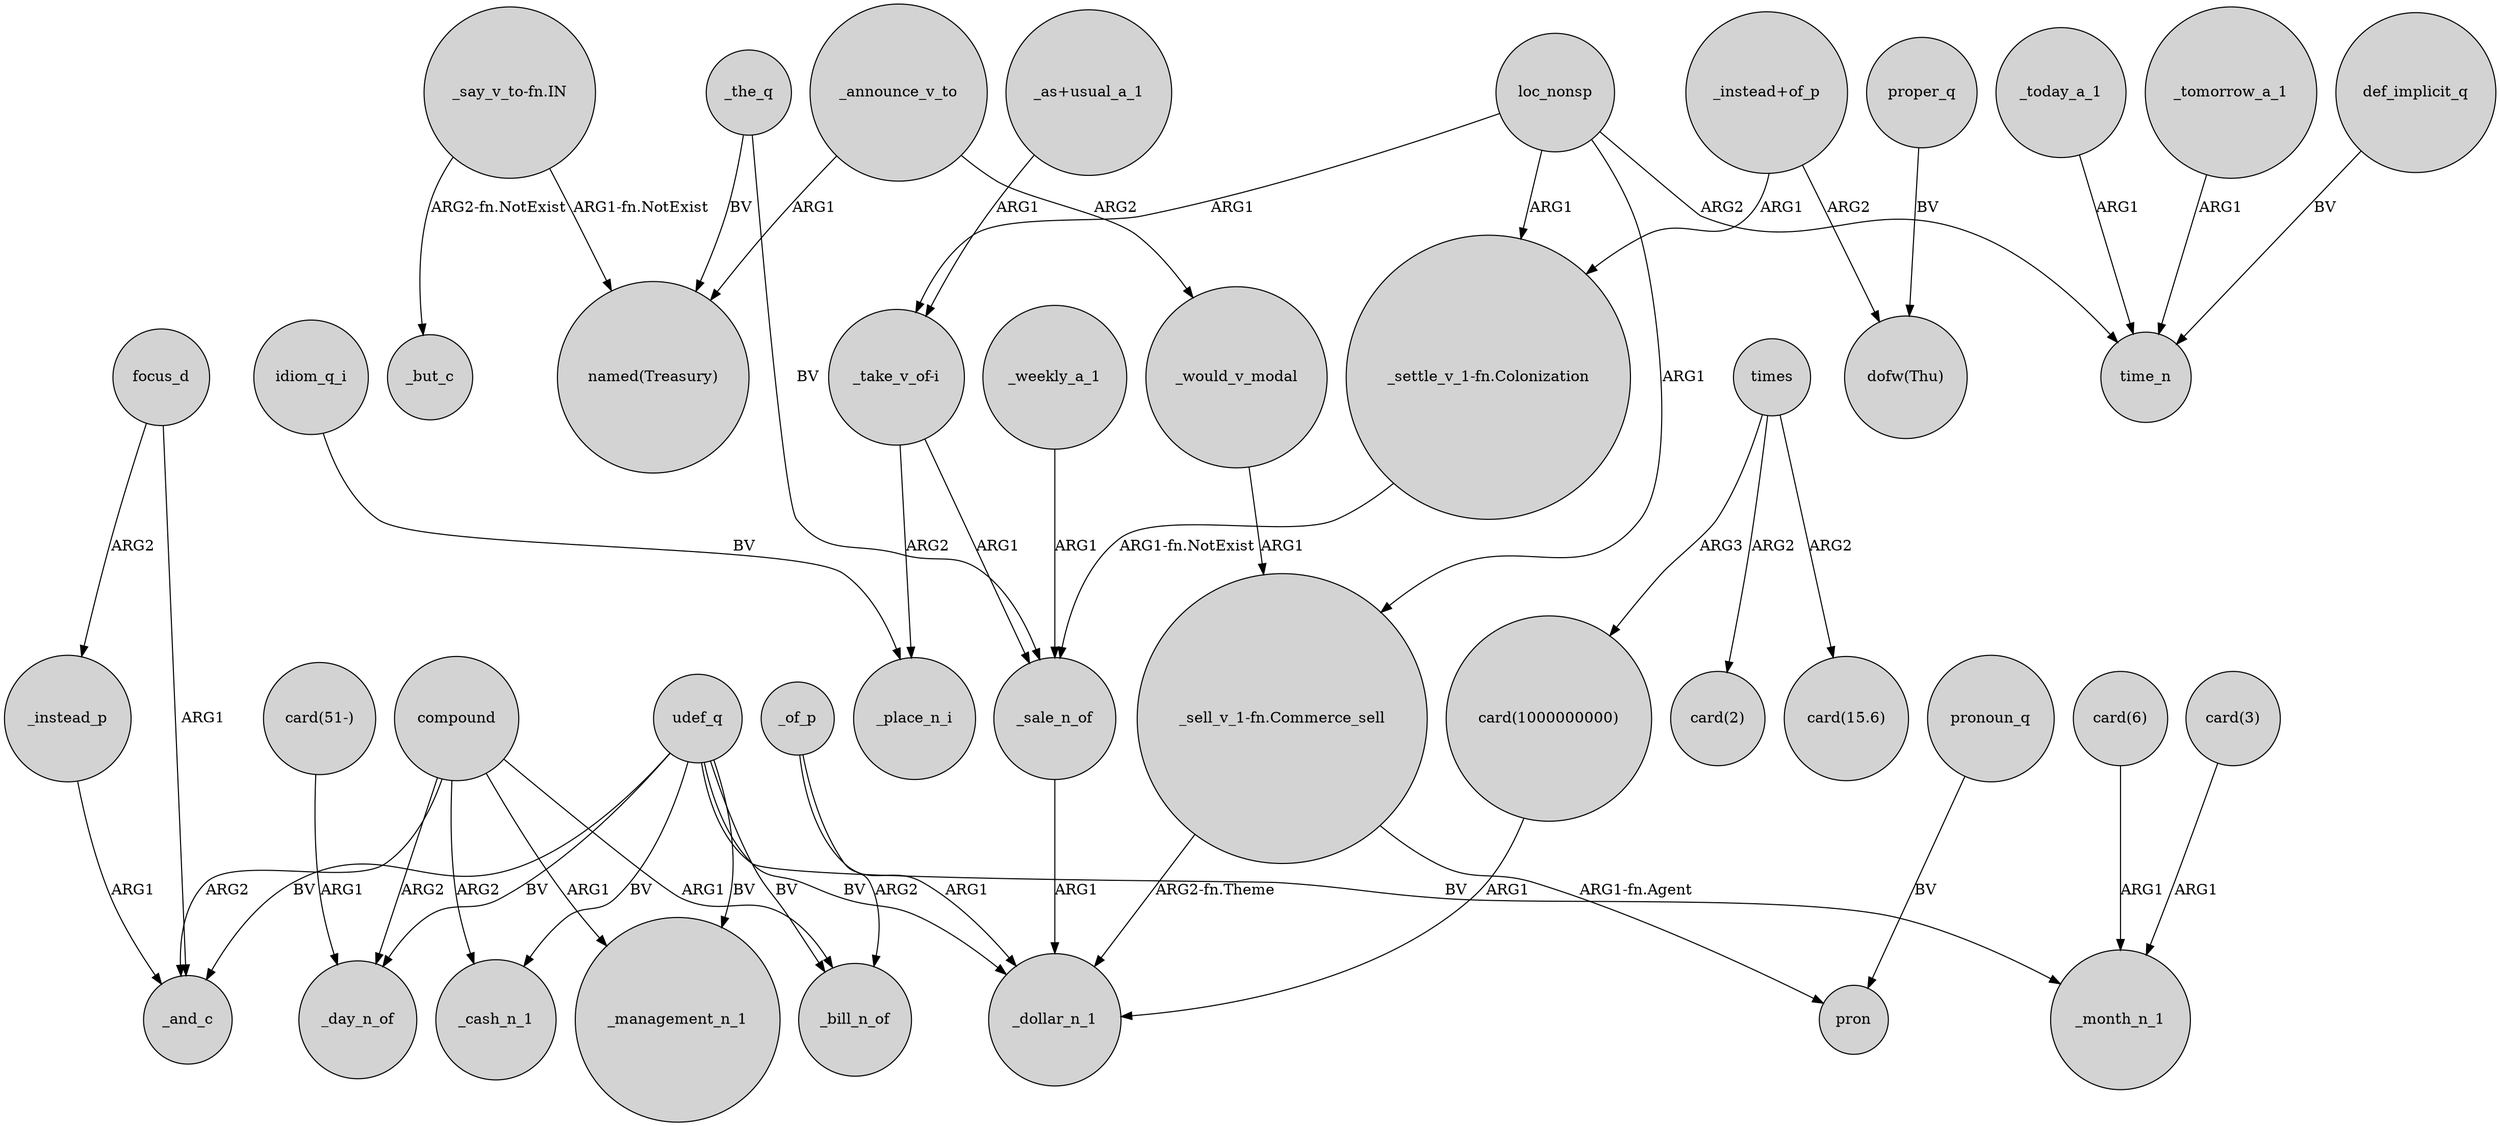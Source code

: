 digraph {
	node [shape=circle style=filled]
	loc_nonsp -> "_settle_v_1-fn.Colonization" [label=ARG1]
	"_say_v_to-fn.IN" -> _but_c [label="ARG2-fn.NotExist"]
	_today_a_1 -> time_n [label=ARG1]
	_tomorrow_a_1 -> time_n [label=ARG1]
	compound -> _bill_n_of [label=ARG1]
	def_implicit_q -> time_n [label=BV]
	"card(51-)" -> _day_n_of [label=ARG1]
	udef_q -> _cash_n_1 [label=BV]
	_of_p -> _dollar_n_1 [label=ARG1]
	times -> "card(15.6)" [label=ARG2]
	"_take_v_of-i" -> _sale_n_of [label=ARG1]
	"_instead+of_p" -> "dofw(Thu)" [label=ARG2]
	compound -> _day_n_of [label=ARG2]
	udef_q -> _bill_n_of [label=BV]
	udef_q -> _day_n_of [label=BV]
	_of_p -> _bill_n_of [label=ARG2]
	udef_q -> _management_n_1 [label=BV]
	_would_v_modal -> "_sell_v_1-fn.Commerce_sell" [label=ARG1]
	udef_q -> _month_n_1 [label=BV]
	loc_nonsp -> time_n [label=ARG2]
	"_instead+of_p" -> "_settle_v_1-fn.Colonization" [label=ARG1]
	times -> "card(1000000000)" [label=ARG3]
	_announce_v_to -> _would_v_modal [label=ARG2]
	_weekly_a_1 -> _sale_n_of [label=ARG1]
	pronoun_q -> pron [label=BV]
	compound -> _and_c [label=ARG2]
	idiom_q_i -> _place_n_i [label=BV]
	_the_q -> _sale_n_of [label=BV]
	_instead_p -> _and_c [label=ARG1]
	"_sell_v_1-fn.Commerce_sell" -> _dollar_n_1 [label="ARG2-fn.Theme"]
	loc_nonsp -> "_take_v_of-i" [label=ARG1]
	proper_q -> "dofw(Thu)" [label=BV]
	focus_d -> _and_c [label=ARG1]
	_announce_v_to -> "named(Treasury)" [label=ARG1]
	times -> "card(2)" [label=ARG2]
	_the_q -> "named(Treasury)" [label=BV]
	"_settle_v_1-fn.Colonization" -> _sale_n_of [label="ARG1-fn.NotExist"]
	"_take_v_of-i" -> _place_n_i [label=ARG2]
	compound -> _cash_n_1 [label=ARG2]
	"_sell_v_1-fn.Commerce_sell" -> pron [label="ARG1-fn.Agent"]
	"card(6)" -> _month_n_1 [label=ARG1]
	loc_nonsp -> "_sell_v_1-fn.Commerce_sell" [label=ARG1]
	"card(1000000000)" -> _dollar_n_1 [label=ARG1]
	"_as+usual_a_1" -> "_take_v_of-i" [label=ARG1]
	udef_q -> _and_c [label=BV]
	"_say_v_to-fn.IN" -> "named(Treasury)" [label="ARG1-fn.NotExist"]
	compound -> _management_n_1 [label=ARG1]
	"card(3)" -> _month_n_1 [label=ARG1]
	udef_q -> _dollar_n_1 [label=BV]
	focus_d -> _instead_p [label=ARG2]
	_sale_n_of -> _dollar_n_1 [label=ARG1]
}
